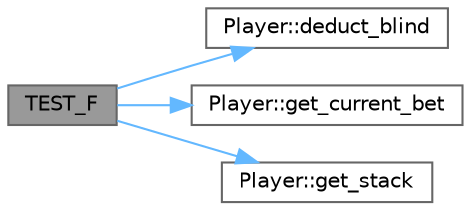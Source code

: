 digraph "TEST_F"
{
 // INTERACTIVE_SVG=YES
 // LATEX_PDF_SIZE
  bgcolor="transparent";
  edge [fontname=Helvetica,fontsize=10,labelfontname=Helvetica,labelfontsize=10];
  node [fontname=Helvetica,fontsize=10,shape=box,height=0.2,width=0.4];
  rankdir="LR";
  Node1 [id="Node000001",label="TEST_F",height=0.2,width=0.4,color="gray40", fillcolor="grey60", style="filled", fontcolor="black",tooltip=" "];
  Node1 -> Node2 [id="edge1_Node000001_Node000002",color="steelblue1",style="solid",tooltip=" "];
  Node2 [id="Node000002",label="Player::deduct_blind",height=0.2,width=0.4,color="grey40", fillcolor="white", style="filled",URL="$class_player.html#a75a7946fcb64e122d5704754b6704ac3",tooltip="Deducts a blind amount from the player's stack."];
  Node1 -> Node3 [id="edge2_Node000001_Node000003",color="steelblue1",style="solid",tooltip=" "];
  Node3 [id="Node000003",label="Player::get_current_bet",height=0.2,width=0.4,color="grey40", fillcolor="white", style="filled",URL="$class_player.html#a6bbf9eaf94c40552906fb108b6a2392a",tooltip="Gets the player's current bet in the ongoing hand."];
  Node1 -> Node4 [id="edge3_Node000001_Node000004",color="steelblue1",style="solid",tooltip=" "];
  Node4 [id="Node000004",label="Player::get_stack",height=0.2,width=0.4,color="grey40", fillcolor="white", style="filled",URL="$class_player.html#aca2f65a65461c322a0563ae0482be213",tooltip="Gets the current stack of the player."];
}
